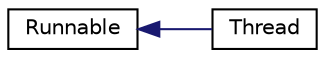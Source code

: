 digraph "Graphical Class Hierarchy"
{
  edge [fontname="Helvetica",fontsize="10",labelfontname="Helvetica",labelfontsize="10"];
  node [fontname="Helvetica",fontsize="10",shape=record];
  rankdir="LR";
  Node0 [label="Runnable",height=0.2,width=0.4,color="black", fillcolor="white", style="filled",URL="$classaworx_1_1lib_1_1threads_1_1Runnable.html"];
  Node0 -> Node1 [dir="back",color="midnightblue",fontsize="10",style="solid",fontname="Helvetica"];
  Node1 [label="Thread",height=0.2,width=0.4,color="black", fillcolor="white", style="filled",URL="$classaworx_1_1lib_1_1threads_1_1Thread.html"];
}

